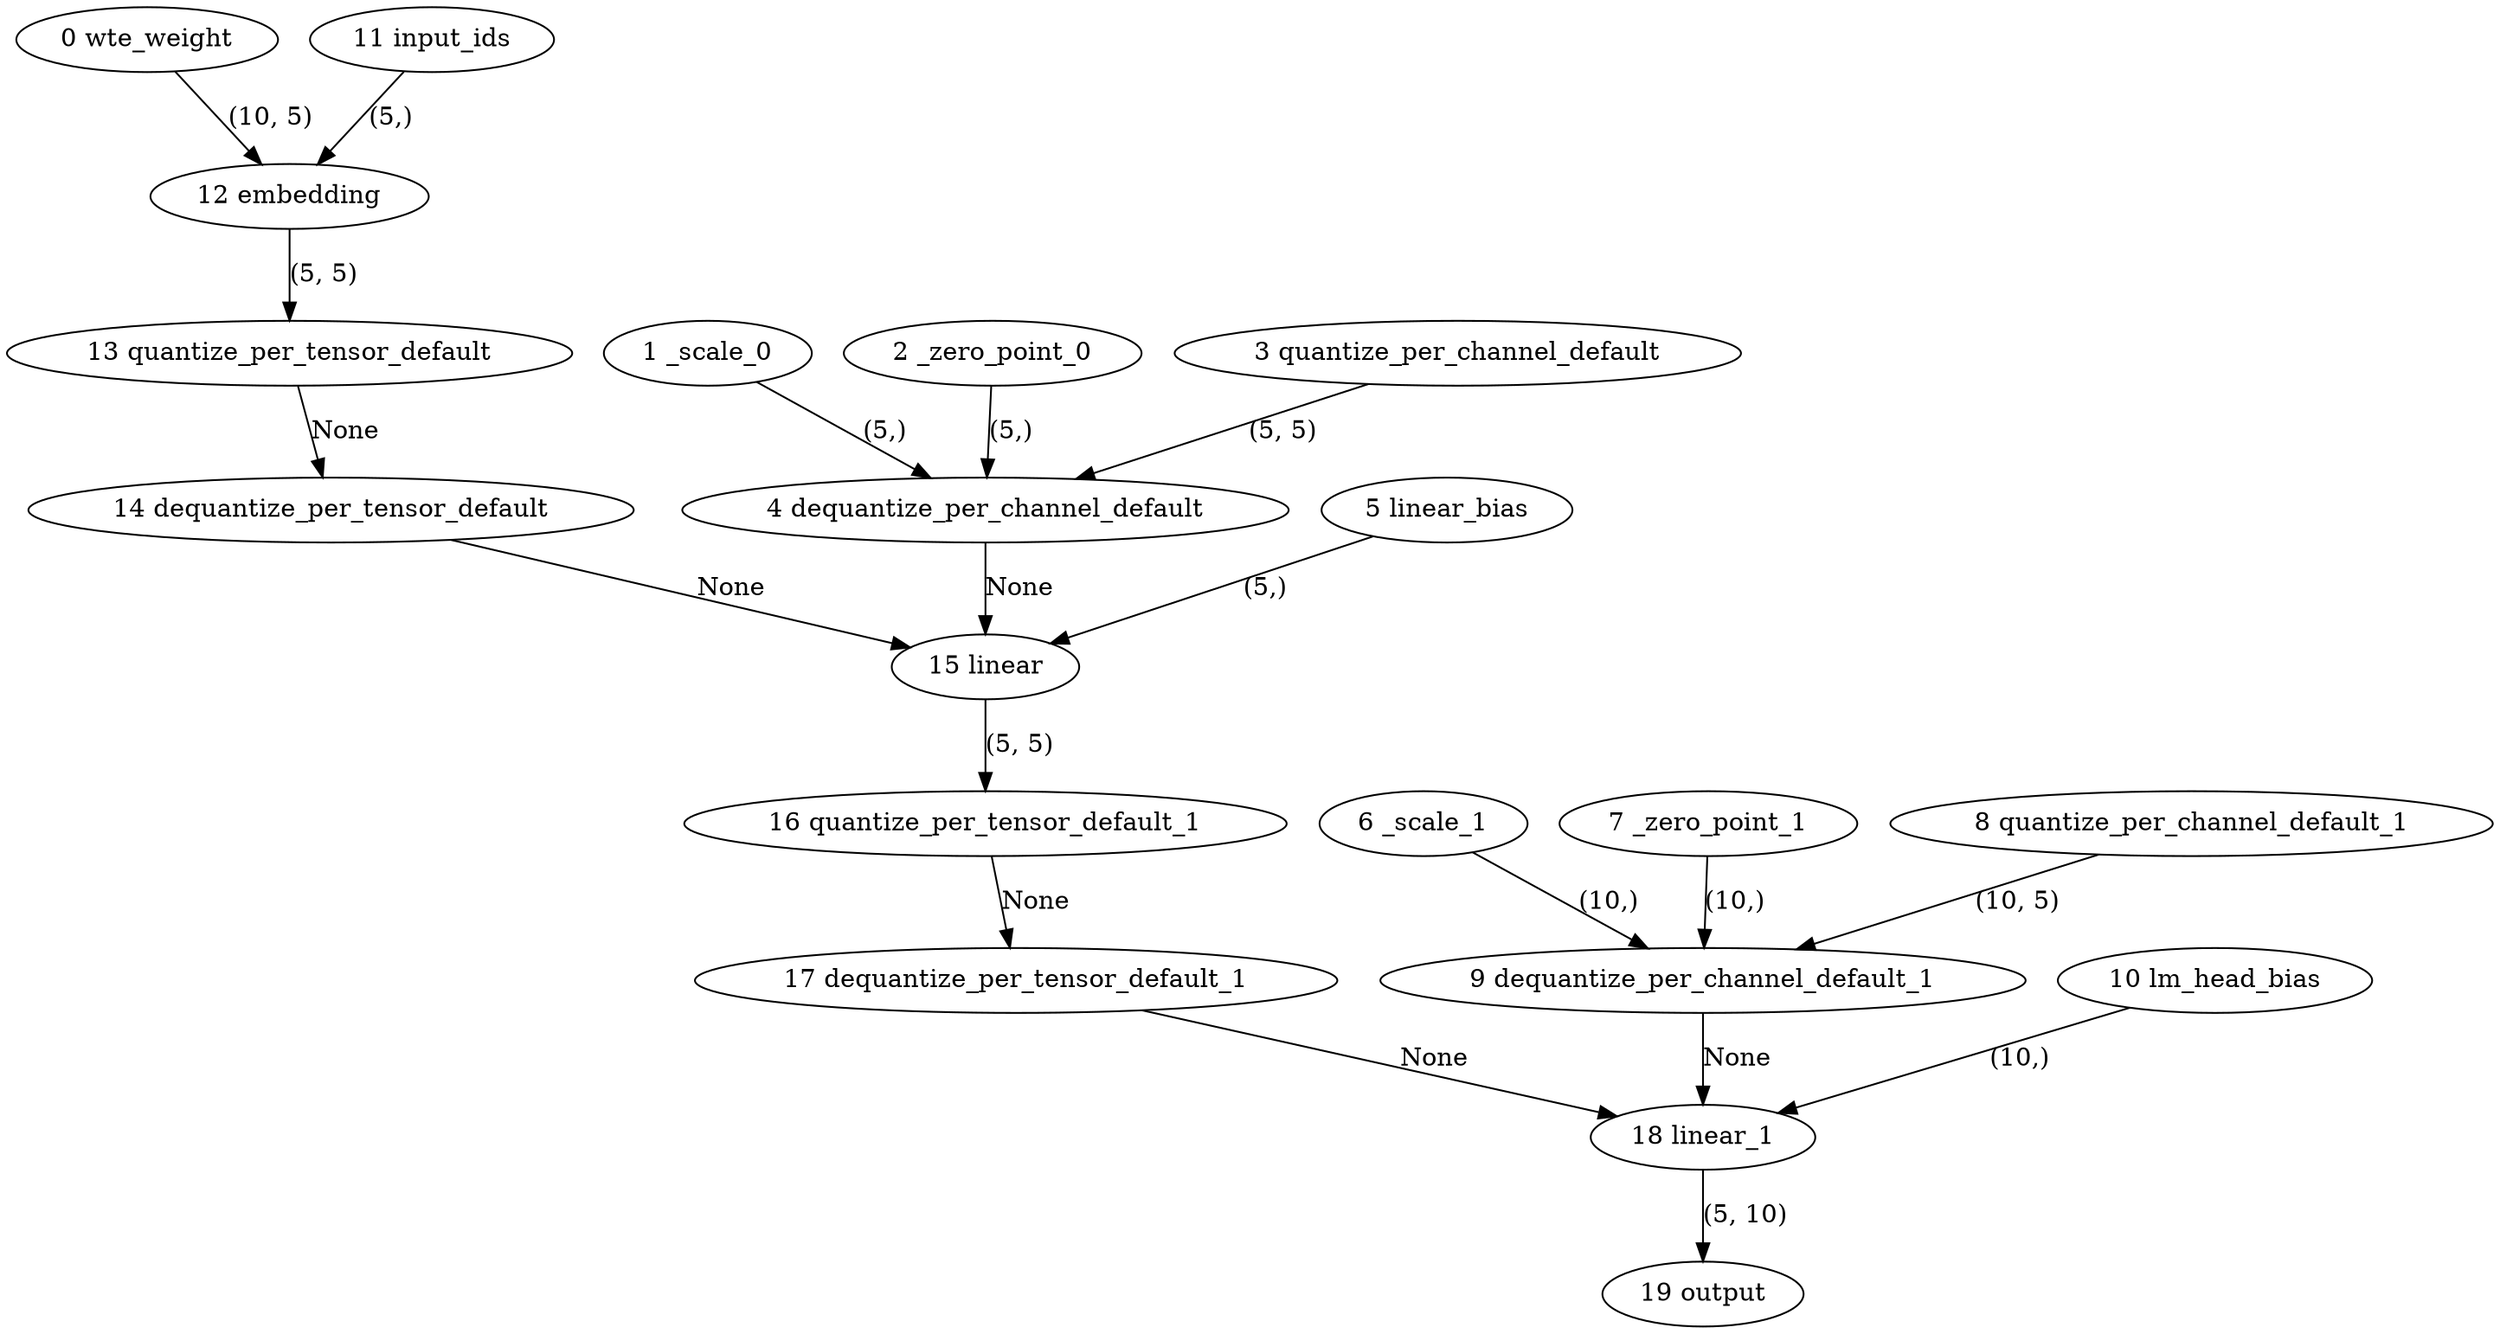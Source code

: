 strict digraph {
"0 wte_weight" [id=0, type="get_attr"];
"1 _scale_0" [id=1, type="get_attr"];
"2 _zero_point_0" [id=2, type="get_attr"];
"3 quantize_per_channel_default" [id=3, type="get_attr"];
"4 dequantize_per_channel_default" [id=4, type="dequantize_per_channel"];
"5 linear_bias" [id=5, type="get_attr"];
"6 _scale_1" [id=6, type="get_attr"];
"7 _zero_point_1" [id=7, type="get_attr"];
"8 quantize_per_channel_default_1" [id=8, type="get_attr"];
"9 dequantize_per_channel_default_1" [id=9, type="dequantize_per_channel"];
"10 lm_head_bias" [id=10, type="get_attr"];
"11 input_ids" [id=11, type=input];
"12 embedding" [id=12, type=embedding];
"13 quantize_per_tensor_default" [id=13, type="quantize_per_tensor"];
"14 dequantize_per_tensor_default" [id=14, type="dequantize_per_tensor"];
"15 linear" [id=15, type=linear];
"16 quantize_per_tensor_default_1" [id=16, type="quantize_per_tensor"];
"17 dequantize_per_tensor_default_1" [id=17, type="dequantize_per_tensor"];
"18 linear_1" [id=18, type=linear];
"19 output" [id=19, type=output];
"0 wte_weight" -> "12 embedding" [style=solid, label="(10, 5)"];
"1 _scale_0" -> "4 dequantize_per_channel_default" [style=solid, label="(5,)"];
"2 _zero_point_0" -> "4 dequantize_per_channel_default" [style=solid, label="(5,)"];
"3 quantize_per_channel_default" -> "4 dequantize_per_channel_default" [style=solid, label="(5, 5)"];
"4 dequantize_per_channel_default" -> "15 linear" [style=solid, label=None];
"5 linear_bias" -> "15 linear" [style=solid, label="(5,)"];
"6 _scale_1" -> "9 dequantize_per_channel_default_1" [style=solid, label="(10,)"];
"7 _zero_point_1" -> "9 dequantize_per_channel_default_1" [style=solid, label="(10,)"];
"8 quantize_per_channel_default_1" -> "9 dequantize_per_channel_default_1" [style=solid, label="(10, 5)"];
"9 dequantize_per_channel_default_1" -> "18 linear_1" [style=solid, label=None];
"10 lm_head_bias" -> "18 linear_1" [style=solid, label="(10,)"];
"11 input_ids" -> "12 embedding" [style=solid, label="(5,)"];
"12 embedding" -> "13 quantize_per_tensor_default" [style=solid, label="(5, 5)"];
"13 quantize_per_tensor_default" -> "14 dequantize_per_tensor_default" [style=solid, label=None];
"14 dequantize_per_tensor_default" -> "15 linear" [style=solid, label=None];
"15 linear" -> "16 quantize_per_tensor_default_1" [style=solid, label="(5, 5)"];
"16 quantize_per_tensor_default_1" -> "17 dequantize_per_tensor_default_1" [style=solid, label=None];
"17 dequantize_per_tensor_default_1" -> "18 linear_1" [style=solid, label=None];
"18 linear_1" -> "19 output" [style=solid, label="(5, 10)"];
}
